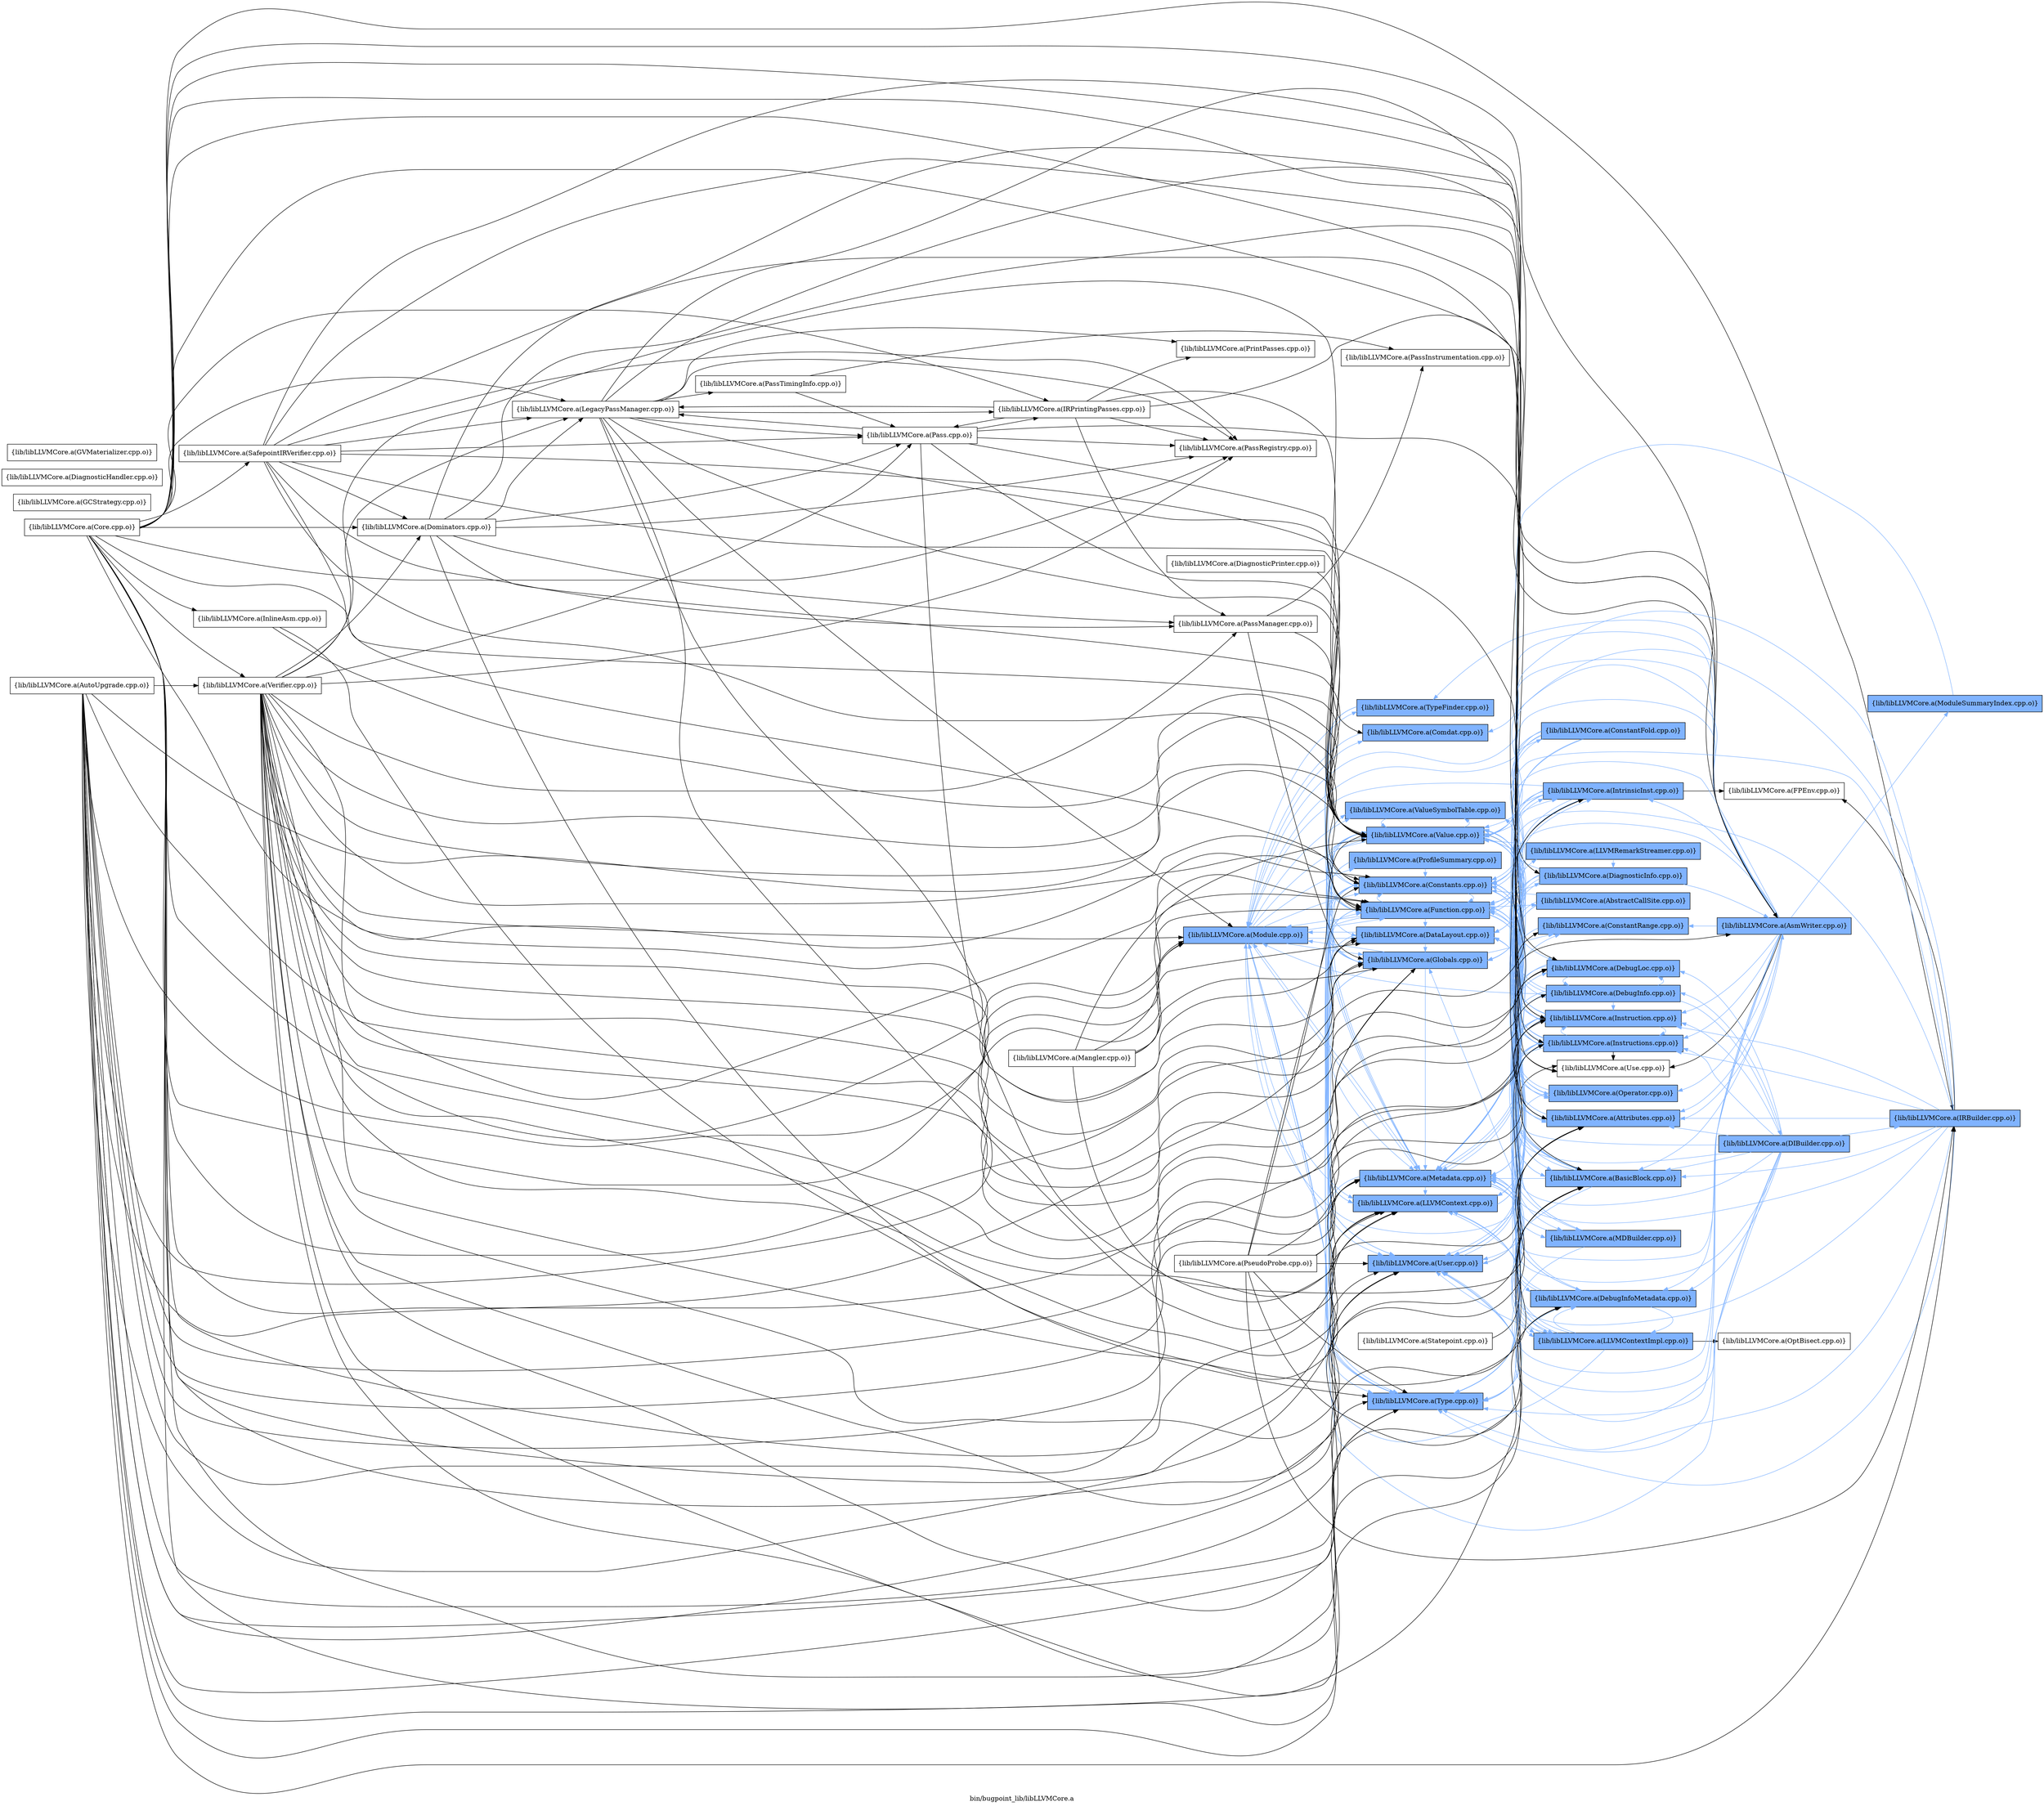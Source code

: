 digraph "bin/bugpoint_lib/libLLVMCore.a" {
	label="bin/bugpoint_lib/libLLVMCore.a";
	rankdir=LR;
	{ rank=same; Node0x562dac221678;  }
	{ rank=same; Node0x562dac211278; Node0x562dac21da28; Node0x562dac21f1e8; Node0x562dac215788; Node0x562dac20f928; Node0x562dac210968; Node0x562dac223658; Node0x562dac226768; Node0x562dac226ee8; Node0x562dac2286a8; Node0x562dac2281f8; Node0x562dac225098; Node0x562dac223e78;  }
	{ rank=same; Node0x562dac213708; Node0x562dac2126c8; Node0x562dac20e938; Node0x562dac20ff68; Node0x562dac212128; Node0x562dac220138; Node0x562dac22a9f8; Node0x562dac211e58; Node0x562dac21d208; Node0x562dac21eb08; Node0x562dac21e838; Node0x562dac223248; Node0x562dac21f418; Node0x562dac216688; Node0x562dac216958; Node0x562dac227a78; Node0x562dac217308;  }
	{ rank=same; Node0x562dac22a278; Node0x562dac21cf88; Node0x562dac20f158; Node0x562dac220728;  }
	{ rank=same; Node0x562dac221678;  }
	{ rank=same; Node0x562dac211278; Node0x562dac21da28; Node0x562dac21f1e8; Node0x562dac215788; Node0x562dac20f928; Node0x562dac210968; Node0x562dac223658; Node0x562dac226768; Node0x562dac226ee8; Node0x562dac2286a8; Node0x562dac2281f8; Node0x562dac225098; Node0x562dac223e78;  }
	{ rank=same; Node0x562dac213708; Node0x562dac2126c8; Node0x562dac20e938; Node0x562dac20ff68; Node0x562dac212128; Node0x562dac220138; Node0x562dac22a9f8; Node0x562dac211e58; Node0x562dac21d208; Node0x562dac21eb08; Node0x562dac21e838; Node0x562dac223248; Node0x562dac21f418; Node0x562dac216688; Node0x562dac216958; Node0x562dac227a78; Node0x562dac217308;  }
	{ rank=same; Node0x562dac22a278; Node0x562dac21cf88; Node0x562dac20f158; Node0x562dac220728;  }

	Node0x562dac221678 [shape=record,shape=box,group=1,style=filled,fillcolor="0.600000 0.5 1",label="{lib/libLLVMCore.a(Module.cpp.o)}"];
	Node0x562dac221678 -> Node0x562dac211278[color="0.600000 0.5 1"];
	Node0x562dac221678 -> Node0x562dac21da28[color="0.600000 0.5 1"];
	Node0x562dac221678 -> Node0x562dac21f1e8[color="0.600000 0.5 1"];
	Node0x562dac221678 -> Node0x562dac215788[color="0.600000 0.5 1"];
	Node0x562dac221678 -> Node0x562dac20f928[color="0.600000 0.5 1"];
	Node0x562dac221678 -> Node0x562dac210968[color="0.600000 0.5 1"];
	Node0x562dac221678 -> Node0x562dac223658[color="0.600000 0.5 1"];
	Node0x562dac221678 -> Node0x562dac226768[color="0.600000 0.5 1"];
	Node0x562dac221678 -> Node0x562dac226ee8[color="0.600000 0.5 1"];
	Node0x562dac221678 -> Node0x562dac2286a8[color="0.600000 0.5 1"];
	Node0x562dac221678 -> Node0x562dac2281f8[color="0.600000 0.5 1"];
	Node0x562dac221678 -> Node0x562dac225098[color="0.600000 0.5 1"];
	Node0x562dac221678 -> Node0x562dac223e78[color="0.600000 0.5 1"];
	Node0x562dac225098 [shape=record,shape=box,group=1,style=filled,fillcolor="0.600000 0.5 1",label="{lib/libLLVMCore.a(Value.cpp.o)}"];
	Node0x562dac225098 -> Node0x562dac20ff68[color="0.600000 0.5 1"];
	Node0x562dac225098 -> Node0x562dac212128[color="0.600000 0.5 1"];
	Node0x562dac225098 -> Node0x562dac211e58[color="0.600000 0.5 1"];
	Node0x562dac225098 -> Node0x562dac211278[color="0.600000 0.5 1"];
	Node0x562dac225098 -> Node0x562dac213708[color="0.600000 0.5 1"];
	Node0x562dac225098 -> Node0x562dac21eb08[color="0.600000 0.5 1"];
	Node0x562dac225098 -> Node0x562dac21e838[color="0.600000 0.5 1"];
	Node0x562dac225098 -> Node0x562dac21f1e8[color="0.600000 0.5 1"];
	Node0x562dac225098 -> Node0x562dac215788[color="0.600000 0.5 1"];
	Node0x562dac225098 -> Node0x562dac217308[color="0.600000 0.5 1"];
	Node0x562dac225098 -> Node0x562dac20f928[color="0.600000 0.5 1"];
	Node0x562dac225098 -> Node0x562dac210968[color="0.600000 0.5 1"];
	Node0x562dac225098 -> Node0x562dac223658[color="0.600000 0.5 1"];
	Node0x562dac225098 -> Node0x562dac22a9f8[color="0.600000 0.5 1"];
	Node0x562dac225098 -> Node0x562dac226ee8[color="0.600000 0.5 1"];
	Node0x562dac225098 -> Node0x562dac227a78;
	Node0x562dac225098 -> Node0x562dac2281f8[color="0.600000 0.5 1"];
	Node0x562dac225098 -> Node0x562dac223e78[color="0.600000 0.5 1"];
	Node0x562dac225e58 [shape=record,shape=box,group=0,label="{lib/libLLVMCore.a(Verifier.cpp.o)}"];
	Node0x562dac225e58 -> Node0x562dac20ff68;
	Node0x562dac225e58 -> Node0x562dac212128;
	Node0x562dac225e58 -> Node0x562dac211e58;
	Node0x562dac225e58 -> Node0x562dac211278;
	Node0x562dac225e58 -> Node0x562dac214748;
	Node0x562dac225e58 -> Node0x562dac21cf88;
	Node0x562dac225e58 -> Node0x562dac21eb08;
	Node0x562dac225e58 -> Node0x562dac21e838;
	Node0x562dac225e58 -> Node0x562dac21da28;
	Node0x562dac225e58 -> Node0x562dac21f418;
	Node0x562dac225e58 -> Node0x562dac21f1e8;
	Node0x562dac225e58 -> Node0x562dac215788;
	Node0x562dac225e58 -> Node0x562dac216688;
	Node0x562dac225e58 -> Node0x562dac216958;
	Node0x562dac225e58 -> Node0x562dac20f838;
	Node0x562dac225e58 -> Node0x562dac20f928;
	Node0x562dac225e58 -> Node0x562dac210968;
	Node0x562dac225e58 -> Node0x562dac223658;
	Node0x562dac225e58 -> Node0x562dac221678;
	Node0x562dac225e58 -> Node0x562dac22aea8;
	Node0x562dac225e58 -> Node0x562dac2296e8;
	Node0x562dac225e58 -> Node0x562dac229c38;
	Node0x562dac225e58 -> Node0x562dac226ee8;
	Node0x562dac225e58 -> Node0x562dac2281f8;
	Node0x562dac225e58 -> Node0x562dac225098;
	Node0x562dac20ff68 [shape=record,shape=box,group=1,style=filled,fillcolor="0.600000 0.5 1",label="{lib/libLLVMCore.a(Instruction.cpp.o)}"];
	Node0x562dac20ff68 -> Node0x562dac212128[color="0.600000 0.5 1"];
	Node0x562dac20ff68 -> Node0x562dac21eb08[color="0.600000 0.5 1"];
	Node0x562dac20ff68 -> Node0x562dac21e838[color="0.600000 0.5 1"];
	Node0x562dac20ff68 -> Node0x562dac21f1e8[color="0.600000 0.5 1"];
	Node0x562dac20ff68 -> Node0x562dac223658[color="0.600000 0.5 1"];
	Node0x562dac20ff68 -> Node0x562dac2281f8[color="0.600000 0.5 1"];
	Node0x562dac20ff68 -> Node0x562dac225098[color="0.600000 0.5 1"];
	Node0x562dac212128 [shape=record,shape=box,group=1,style=filled,fillcolor="0.600000 0.5 1",label="{lib/libLLVMCore.a(Instructions.cpp.o)}"];
	Node0x562dac212128 -> Node0x562dac20ff68[color="0.600000 0.5 1"];
	Node0x562dac212128 -> Node0x562dac213708[color="0.600000 0.5 1"];
	Node0x562dac212128 -> Node0x562dac21eb08[color="0.600000 0.5 1"];
	Node0x562dac212128 -> Node0x562dac21e838[color="0.600000 0.5 1"];
	Node0x562dac212128 -> Node0x562dac21f1e8[color="0.600000 0.5 1"];
	Node0x562dac212128 -> Node0x562dac215788[color="0.600000 0.5 1"];
	Node0x562dac212128 -> Node0x562dac20f928[color="0.600000 0.5 1"];
	Node0x562dac212128 -> Node0x562dac223248[color="0.600000 0.5 1"];
	Node0x562dac212128 -> Node0x562dac223658[color="0.600000 0.5 1"];
	Node0x562dac212128 -> Node0x562dac221678[color="0.600000 0.5 1"];
	Node0x562dac212128 -> Node0x562dac22a9f8[color="0.600000 0.5 1"];
	Node0x562dac212128 -> Node0x562dac226ee8[color="0.600000 0.5 1"];
	Node0x562dac212128 -> Node0x562dac227a78;
	Node0x562dac212128 -> Node0x562dac2281f8[color="0.600000 0.5 1"];
	Node0x562dac212128 -> Node0x562dac225098[color="0.600000 0.5 1"];
	Node0x562dac214748 [shape=record,shape=box,group=0,label="{lib/libLLVMCore.a(LegacyPassManager.cpp.o)}"];
	Node0x562dac214748 -> Node0x562dac210eb8;
	Node0x562dac214748 -> Node0x562dac211278;
	Node0x562dac214748 -> Node0x562dac21cf88;
	Node0x562dac214748 -> Node0x562dac20e938;
	Node0x562dac214748 -> Node0x562dac20f928;
	Node0x562dac214748 -> Node0x562dac210968;
	Node0x562dac214748 -> Node0x562dac221678;
	Node0x562dac214748 -> Node0x562dac22aea8;
	Node0x562dac214748 -> Node0x562dac229c38;
	Node0x562dac214748 -> Node0x562dac22b538;
	Node0x562dac214748 -> Node0x562dac22a728;
	Node0x562dac214748 -> Node0x562dac225098;
	Node0x562dac21cf88 [shape=record,shape=box,group=1,style=filled,fillcolor="0.600000 0.5 1",label="{lib/libLLVMCore.a(AsmWriter.cpp.o)}"];
	Node0x562dac21cf88 -> Node0x562dac20ff68[color="0.600000 0.5 1"];
	Node0x562dac21cf88 -> Node0x562dac212128[color="0.600000 0.5 1"];
	Node0x562dac21cf88 -> Node0x562dac211e58[color="0.600000 0.5 1"];
	Node0x562dac21cf88 -> Node0x562dac211278[color="0.600000 0.5 1"];
	Node0x562dac21cf88 -> Node0x562dac21eb08[color="0.600000 0.5 1"];
	Node0x562dac21cf88 -> Node0x562dac21e838[color="0.600000 0.5 1"];
	Node0x562dac21cf88 -> Node0x562dac21da28[color="0.600000 0.5 1"];
	Node0x562dac21cf88 -> Node0x562dac21f418[color="0.600000 0.5 1"];
	Node0x562dac21cf88 -> Node0x562dac21f1e8[color="0.600000 0.5 1"];
	Node0x562dac21cf88 -> Node0x562dac216688[color="0.600000 0.5 1"];
	Node0x562dac21cf88 -> Node0x562dac20f928[color="0.600000 0.5 1"];
	Node0x562dac21cf88 -> Node0x562dac210968[color="0.600000 0.5 1"];
	Node0x562dac21cf88 -> Node0x562dac223658[color="0.600000 0.5 1"];
	Node0x562dac21cf88 -> Node0x562dac221678[color="0.600000 0.5 1"];
	Node0x562dac21cf88 -> Node0x562dac222898[color="0.600000 0.5 1"];
	Node0x562dac21cf88 -> Node0x562dac22a9f8[color="0.600000 0.5 1"];
	Node0x562dac21cf88 -> Node0x562dac226ee8[color="0.600000 0.5 1"];
	Node0x562dac21cf88 -> Node0x562dac2286a8[color="0.600000 0.5 1"];
	Node0x562dac21cf88 -> Node0x562dac227a78;
	Node0x562dac21cf88 -> Node0x562dac2281f8[color="0.600000 0.5 1"];
	Node0x562dac21cf88 -> Node0x562dac225098[color="0.600000 0.5 1"];
	Node0x562dac21eb08 [shape=record,shape=box,group=1,style=filled,fillcolor="0.600000 0.5 1",label="{lib/libLLVMCore.a(Attributes.cpp.o)}"];
	Node0x562dac21eb08 -> Node0x562dac21cf88[color="0.600000 0.5 1"];
	Node0x562dac21eb08 -> Node0x562dac20f928[color="0.600000 0.5 1"];
	Node0x562dac21e838 [shape=record,shape=box,group=1,style=filled,fillcolor="0.600000 0.5 1",label="{lib/libLLVMCore.a(BasicBlock.cpp.o)}"];
	Node0x562dac21e838 -> Node0x562dac20ff68[color="0.600000 0.5 1"];
	Node0x562dac21e838 -> Node0x562dac212128[color="0.600000 0.5 1"];
	Node0x562dac21e838 -> Node0x562dac21f1e8[color="0.600000 0.5 1"];
	Node0x562dac21e838 -> Node0x562dac223658[color="0.600000 0.5 1"];
	Node0x562dac21e838 -> Node0x562dac226ee8[color="0.600000 0.5 1"];
	Node0x562dac21e838 -> Node0x562dac2281f8[color="0.600000 0.5 1"];
	Node0x562dac21e838 -> Node0x562dac225098[color="0.600000 0.5 1"];
	Node0x562dac21e838 -> Node0x562dac223e78[color="0.600000 0.5 1"];
	Node0x562dac21f1e8 [shape=record,shape=box,group=1,style=filled,fillcolor="0.600000 0.5 1",label="{lib/libLLVMCore.a(Constants.cpp.o)}"];
	Node0x562dac21f1e8 -> Node0x562dac20ff68[color="0.600000 0.5 1"];
	Node0x562dac21f1e8 -> Node0x562dac212128[color="0.600000 0.5 1"];
	Node0x562dac21f1e8 -> Node0x562dac220138[color="0.600000 0.5 1"];
	Node0x562dac21f1e8 -> Node0x562dac20f928[color="0.600000 0.5 1"];
	Node0x562dac21f1e8 -> Node0x562dac210968[color="0.600000 0.5 1"];
	Node0x562dac21f1e8 -> Node0x562dac22a9f8[color="0.600000 0.5 1"];
	Node0x562dac21f1e8 -> Node0x562dac226ee8[color="0.600000 0.5 1"];
	Node0x562dac21f1e8 -> Node0x562dac2281f8[color="0.600000 0.5 1"];
	Node0x562dac21f1e8 -> Node0x562dac225098[color="0.600000 0.5 1"];
	Node0x562dac217308 [shape=record,shape=box,group=1,style=filled,fillcolor="0.600000 0.5 1",label="{lib/libLLVMCore.a(DebugInfo.cpp.o)}"];
	Node0x562dac217308 -> Node0x562dac20ff68[color="0.600000 0.5 1"];
	Node0x562dac217308 -> Node0x562dac220728[color="0.600000 0.5 1"];
	Node0x562dac217308 -> Node0x562dac216688[color="0.600000 0.5 1"];
	Node0x562dac217308 -> Node0x562dac216958[color="0.600000 0.5 1"];
	Node0x562dac217308 -> Node0x562dac20f928[color="0.600000 0.5 1"];
	Node0x562dac217308 -> Node0x562dac223658[color="0.600000 0.5 1"];
	Node0x562dac217308 -> Node0x562dac221678[color="0.600000 0.5 1"];
	Node0x562dac217308 -> Node0x562dac225098[color="0.600000 0.5 1"];
	Node0x562dac20f928 [shape=record,shape=box,group=1,style=filled,fillcolor="0.600000 0.5 1",label="{lib/libLLVMCore.a(Function.cpp.o)}"];
	Node0x562dac20f928 -> Node0x562dac212128[color="0.600000 0.5 1"];
	Node0x562dac20f928 -> Node0x562dac211e58[color="0.600000 0.5 1"];
	Node0x562dac20f928 -> Node0x562dac211278[color="0.600000 0.5 1"];
	Node0x562dac20f928 -> Node0x562dac21d208[color="0.600000 0.5 1"];
	Node0x562dac20f928 -> Node0x562dac21eb08[color="0.600000 0.5 1"];
	Node0x562dac20f928 -> Node0x562dac21e838[color="0.600000 0.5 1"];
	Node0x562dac20f928 -> Node0x562dac21f1e8[color="0.600000 0.5 1"];
	Node0x562dac20f928 -> Node0x562dac215788[color="0.600000 0.5 1"];
	Node0x562dac20f928 -> Node0x562dac210968[color="0.600000 0.5 1"];
	Node0x562dac20f928 -> Node0x562dac223248[color="0.600000 0.5 1"];
	Node0x562dac20f928 -> Node0x562dac223658[color="0.600000 0.5 1"];
	Node0x562dac20f928 -> Node0x562dac221678[color="0.600000 0.5 1"];
	Node0x562dac20f928 -> Node0x562dac226ee8[color="0.600000 0.5 1"];
	Node0x562dac20f928 -> Node0x562dac2281f8[color="0.600000 0.5 1"];
	Node0x562dac20f928 -> Node0x562dac225098[color="0.600000 0.5 1"];
	Node0x562dac20f928 -> Node0x562dac223e78[color="0.600000 0.5 1"];
	Node0x562dac210968 [shape=record,shape=box,group=1,style=filled,fillcolor="0.600000 0.5 1",label="{lib/libLLVMCore.a(Globals.cpp.o)}"];
	Node0x562dac210968 -> Node0x562dac21f418[color="0.600000 0.5 1"];
	Node0x562dac210968 -> Node0x562dac21f1e8[color="0.600000 0.5 1"];
	Node0x562dac210968 -> Node0x562dac20f928[color="0.600000 0.5 1"];
	Node0x562dac210968 -> Node0x562dac223658[color="0.600000 0.5 1"];
	Node0x562dac210968 -> Node0x562dac221678[color="0.600000 0.5 1"];
	Node0x562dac210968 -> Node0x562dac226ee8[color="0.600000 0.5 1"];
	Node0x562dac210968 -> Node0x562dac2281f8[color="0.600000 0.5 1"];
	Node0x562dac210968 -> Node0x562dac225098[color="0.600000 0.5 1"];
	Node0x562dac223658 [shape=record,shape=box,group=1,style=filled,fillcolor="0.600000 0.5 1",label="{lib/libLLVMCore.a(Metadata.cpp.o)}"];
	Node0x562dac223658 -> Node0x562dac211278[color="0.600000 0.5 1"];
	Node0x562dac223658 -> Node0x562dac213708[color="0.600000 0.5 1"];
	Node0x562dac223658 -> Node0x562dac21f418[color="0.600000 0.5 1"];
	Node0x562dac223658 -> Node0x562dac21f1e8[color="0.600000 0.5 1"];
	Node0x562dac223658 -> Node0x562dac216688[color="0.600000 0.5 1"];
	Node0x562dac223658 -> Node0x562dac216958[color="0.600000 0.5 1"];
	Node0x562dac223658 -> Node0x562dac223248[color="0.600000 0.5 1"];
	Node0x562dac223658 -> Node0x562dac221678[color="0.600000 0.5 1"];
	Node0x562dac223658 -> Node0x562dac226ee8[color="0.600000 0.5 1"];
	Node0x562dac223658 -> Node0x562dac225098[color="0.600000 0.5 1"];
	Node0x562dac226ee8 [shape=record,shape=box,group=1,style=filled,fillcolor="0.600000 0.5 1",label="{lib/libLLVMCore.a(Type.cpp.o)}"];
	Node0x562dac226ee8 -> Node0x562dac21f1e8[color="0.600000 0.5 1"];
	Node0x562dac2281f8 [shape=record,shape=box,group=1,style=filled,fillcolor="0.600000 0.5 1",label="{lib/libLLVMCore.a(User.cpp.o)}"];
	Node0x562dac2281f8 -> Node0x562dac211e58[color="0.600000 0.5 1"];
	Node0x562dac2281f8 -> Node0x562dac227a78;
	Node0x562dac210eb8 [shape=record,shape=box,group=0,label="{lib/libLLVMCore.a(IRPrintingPasses.cpp.o)}"];
	Node0x562dac210eb8 -> Node0x562dac214748;
	Node0x562dac210eb8 -> Node0x562dac21cf88;
	Node0x562dac210eb8 -> Node0x562dac22aea8;
	Node0x562dac210eb8 -> Node0x562dac2296e8;
	Node0x562dac210eb8 -> Node0x562dac229c38;
	Node0x562dac210eb8 -> Node0x562dac22a728;
	Node0x562dac210eb8 -> Node0x562dac225098;
	Node0x562dac211278 [shape=record,shape=box,group=1,style=filled,fillcolor="0.600000 0.5 1",label="{lib/libLLVMCore.a(LLVMContext.cpp.o)}"];
	Node0x562dac211278 -> Node0x562dac213708[color="0.600000 0.5 1"];
	Node0x562dac211278 -> Node0x562dac2126c8[color="0.600000 0.5 1"];
	Node0x562dac211278 -> Node0x562dac20e938[color="0.600000 0.5 1"];
	Node0x562dac2213a8 [shape=record,shape=box,group=0,label="{lib/libLLVMCore.a(Core.cpp.o)}"];
	Node0x562dac2213a8 -> Node0x562dac210eb8;
	Node0x562dac2213a8 -> Node0x562dac210be8;
	Node0x562dac2213a8 -> Node0x562dac20ff68;
	Node0x562dac2213a8 -> Node0x562dac212128;
	Node0x562dac2213a8 -> Node0x562dac211278;
	Node0x562dac2213a8 -> Node0x562dac214748;
	Node0x562dac2213a8 -> Node0x562dac21cf88;
	Node0x562dac2213a8 -> Node0x562dac21eb08;
	Node0x562dac2213a8 -> Node0x562dac21e838;
	Node0x562dac2213a8 -> Node0x562dac21f1e8;
	Node0x562dac2213a8 -> Node0x562dac215788;
	Node0x562dac2213a8 -> Node0x562dac216958;
	Node0x562dac2213a8 -> Node0x562dac20f838;
	Node0x562dac2213a8 -> Node0x562dac20f928;
	Node0x562dac2213a8 -> Node0x562dac210968;
	Node0x562dac2213a8 -> Node0x562dac2101e8;
	Node0x562dac2213a8 -> Node0x562dac223658;
	Node0x562dac2213a8 -> Node0x562dac221678;
	Node0x562dac2213a8 -> Node0x562dac229c38;
	Node0x562dac2213a8 -> Node0x562dac227488;
	Node0x562dac2213a8 -> Node0x562dac226ee8;
	Node0x562dac2213a8 -> Node0x562dac2281f8;
	Node0x562dac2213a8 -> Node0x562dac225098;
	Node0x562dac2213a8 -> Node0x562dac225e58;
	Node0x562dac22aea8 [shape=record,shape=box,group=0,label="{lib/libLLVMCore.a(Pass.cpp.o)}"];
	Node0x562dac22aea8 -> Node0x562dac210eb8;
	Node0x562dac22aea8 -> Node0x562dac211278;
	Node0x562dac22aea8 -> Node0x562dac214748;
	Node0x562dac22aea8 -> Node0x562dac21eb08;
	Node0x562dac22aea8 -> Node0x562dac20f928;
	Node0x562dac22aea8 -> Node0x562dac229c38;
	Node0x562dac22aea8 -> Node0x562dac225098;
	Node0x562dac229c38 [shape=record,shape=box,group=0,label="{lib/libLLVMCore.a(PassRegistry.cpp.o)}"];
	Node0x562dac2239c8 [shape=record,shape=box,group=0,label="{lib/libLLVMCore.a(Mangler.cpp.o)}"];
	Node0x562dac2239c8 -> Node0x562dac21eb08;
	Node0x562dac2239c8 -> Node0x562dac215788;
	Node0x562dac2239c8 -> Node0x562dac20f928;
	Node0x562dac2239c8 -> Node0x562dac210968;
	Node0x562dac2239c8 -> Node0x562dac221678;
	Node0x562dac2239c8 -> Node0x562dac225098;
	Node0x562dac210be8 [shape=record,shape=box,group=0,label="{lib/libLLVMCore.a(InlineAsm.cpp.o)}"];
	Node0x562dac210be8 -> Node0x562dac226ee8;
	Node0x562dac210be8 -> Node0x562dac225098;
	Node0x562dac215788 [shape=record,shape=box,group=1,style=filled,fillcolor="0.600000 0.5 1",label="{lib/libLLVMCore.a(DataLayout.cpp.o)}"];
	Node0x562dac215788 -> Node0x562dac210968[color="0.600000 0.5 1"];
	Node0x562dac215788 -> Node0x562dac221678[color="0.600000 0.5 1"];
	Node0x562dac215788 -> Node0x562dac226ee8[color="0.600000 0.5 1"];
	Node0x562dac20e938 [shape=record,shape=box,group=1,style=filled,fillcolor="0.600000 0.5 1",label="{lib/libLLVMCore.a(DiagnosticInfo.cpp.o)}"];
	Node0x562dac20e938 -> Node0x562dac20ff68[color="0.600000 0.5 1"];
	Node0x562dac20e938 -> Node0x562dac211278[color="0.600000 0.5 1"];
	Node0x562dac20e938 -> Node0x562dac21cf88[color="0.600000 0.5 1"];
	Node0x562dac20e938 -> Node0x562dac216958[color="0.600000 0.5 1"];
	Node0x562dac20e938 -> Node0x562dac20f928[color="0.600000 0.5 1"];
	Node0x562dac20e938 -> Node0x562dac223658[color="0.600000 0.5 1"];
	Node0x562dac20e938 -> Node0x562dac225098[color="0.600000 0.5 1"];
	Node0x562dac2101e8 [shape=record,shape=box,group=1,style=filled,fillcolor="0.600000 0.5 1",label="{lib/libLLVMCore.a(IRBuilder.cpp.o)}"];
	Node0x562dac2101e8 -> Node0x562dac20f158;
	Node0x562dac2101e8 -> Node0x562dac20ff68[color="0.600000 0.5 1"];
	Node0x562dac2101e8 -> Node0x562dac212128[color="0.600000 0.5 1"];
	Node0x562dac2101e8 -> Node0x562dac21eb08[color="0.600000 0.5 1"];
	Node0x562dac2101e8 -> Node0x562dac21e838[color="0.600000 0.5 1"];
	Node0x562dac2101e8 -> Node0x562dac21f1e8[color="0.600000 0.5 1"];
	Node0x562dac2101e8 -> Node0x562dac215788[color="0.600000 0.5 1"];
	Node0x562dac2101e8 -> Node0x562dac20f928[color="0.600000 0.5 1"];
	Node0x562dac2101e8 -> Node0x562dac210968[color="0.600000 0.5 1"];
	Node0x562dac2101e8 -> Node0x562dac223658[color="0.600000 0.5 1"];
	Node0x562dac2101e8 -> Node0x562dac226ee8[color="0.600000 0.5 1"];
	Node0x562dac2101e8 -> Node0x562dac2281f8[color="0.600000 0.5 1"];
	Node0x562dac2101e8 -> Node0x562dac225098[color="0.600000 0.5 1"];
	Node0x562dac211e58 [shape=record,shape=box,group=1,style=filled,fillcolor="0.600000 0.5 1",label="{lib/libLLVMCore.a(IntrinsicInst.cpp.o)}"];
	Node0x562dac211e58 -> Node0x562dac20f158;
	Node0x562dac211e58 -> Node0x562dac20ff68[color="0.600000 0.5 1"];
	Node0x562dac211e58 -> Node0x562dac212128[color="0.600000 0.5 1"];
	Node0x562dac211e58 -> Node0x562dac21e838[color="0.600000 0.5 1"];
	Node0x562dac211e58 -> Node0x562dac21f1e8[color="0.600000 0.5 1"];
	Node0x562dac211e58 -> Node0x562dac215788[color="0.600000 0.5 1"];
	Node0x562dac211e58 -> Node0x562dac216688[color="0.600000 0.5 1"];
	Node0x562dac211e58 -> Node0x562dac20f928[color="0.600000 0.5 1"];
	Node0x562dac211e58 -> Node0x562dac223658[color="0.600000 0.5 1"];
	Node0x562dac211e58 -> Node0x562dac221678[color="0.600000 0.5 1"];
	Node0x562dac211e58 -> Node0x562dac226ee8[color="0.600000 0.5 1"];
	Node0x562dac211e58 -> Node0x562dac2281f8[color="0.600000 0.5 1"];
	Node0x562dac211e58 -> Node0x562dac225098[color="0.600000 0.5 1"];
	Node0x562dac22a9f8 [shape=record,shape=box,group=1,style=filled,fillcolor="0.600000 0.5 1",label="{lib/libLLVMCore.a(Operator.cpp.o)}"];
	Node0x562dac22a9f8 -> Node0x562dac21f1e8[color="0.600000 0.5 1"];
	Node0x562dac22a9f8 -> Node0x562dac215788[color="0.600000 0.5 1"];
	Node0x562dac22a9f8 -> Node0x562dac226ee8[color="0.600000 0.5 1"];
	Node0x562dac216688 [shape=record,shape=box,group=1,style=filled,fillcolor="0.600000 0.5 1",label="{lib/libLLVMCore.a(DebugInfoMetadata.cpp.o)}"];
	Node0x562dac216688 -> Node0x562dac211278[color="0.600000 0.5 1"];
	Node0x562dac216688 -> Node0x562dac213708[color="0.600000 0.5 1"];
	Node0x562dac216688 -> Node0x562dac21f1e8[color="0.600000 0.5 1"];
	Node0x562dac216688 -> Node0x562dac223658[color="0.600000 0.5 1"];
	Node0x562dac216688 -> Node0x562dac226ee8[color="0.600000 0.5 1"];
	Node0x562dac21f418 [shape=record,shape=box,group=1,style=filled,fillcolor="0.600000 0.5 1",label="{lib/libLLVMCore.a(ConstantRange.cpp.o)}"];
	Node0x562dac21f418 -> Node0x562dac212128[color="0.600000 0.5 1"];
	Node0x562dac216958 [shape=record,shape=box,group=1,style=filled,fillcolor="0.600000 0.5 1",label="{lib/libLLVMCore.a(DebugLoc.cpp.o)}"];
	Node0x562dac216958 -> Node0x562dac217308[color="0.600000 0.5 1"];
	Node0x562dac216958 -> Node0x562dac216688[color="0.600000 0.5 1"];
	Node0x562dac216958 -> Node0x562dac223658[color="0.600000 0.5 1"];
	Node0x562dac20f838 [shape=record,shape=box,group=0,label="{lib/libLLVMCore.a(Dominators.cpp.o)}"];
	Node0x562dac20f838 -> Node0x562dac20ff68;
	Node0x562dac20f838 -> Node0x562dac214748;
	Node0x562dac20f838 -> Node0x562dac21cf88;
	Node0x562dac20f838 -> Node0x562dac21e838;
	Node0x562dac20f838 -> Node0x562dac22aea8;
	Node0x562dac20f838 -> Node0x562dac2296e8;
	Node0x562dac20f838 -> Node0x562dac229c38;
	Node0x562dac20f838 -> Node0x562dac225098;
	Node0x562dac227a78 [shape=record,shape=box,group=0,label="{lib/libLLVMCore.a(Use.cpp.o)}"];
	Node0x562dac2296e8 [shape=record,shape=box,group=0,label="{lib/libLLVMCore.a(PassManager.cpp.o)}"];
	Node0x562dac2296e8 -> Node0x562dac210968;
	Node0x562dac2296e8 -> Node0x562dac228f68;
	Node0x562dac2296e8 -> Node0x562dac225098;
	Node0x562dac21d208 [shape=record,shape=box,group=1,style=filled,fillcolor="0.600000 0.5 1",label="{lib/libLLVMCore.a(AbstractCallSite.cpp.o)}"];
	Node0x562dac21d208 -> Node0x562dac212128[color="0.600000 0.5 1"];
	Node0x562dac21d208 -> Node0x562dac21f1e8[color="0.600000 0.5 1"];
	Node0x562dac21d208 -> Node0x562dac223658[color="0.600000 0.5 1"];
	Node0x562dac21d208 -> Node0x562dac2281f8[color="0.600000 0.5 1"];
	Node0x562dac220138 [shape=record,shape=box,group=1,style=filled,fillcolor="0.600000 0.5 1",label="{lib/libLLVMCore.a(ConstantFold.cpp.o)}"];
	Node0x562dac220138 -> Node0x562dac212128[color="0.600000 0.5 1"];
	Node0x562dac220138 -> Node0x562dac21f1e8[color="0.600000 0.5 1"];
	Node0x562dac220138 -> Node0x562dac20f928[color="0.600000 0.5 1"];
	Node0x562dac220138 -> Node0x562dac210968[color="0.600000 0.5 1"];
	Node0x562dac220138 -> Node0x562dac221678[color="0.600000 0.5 1"];
	Node0x562dac220138 -> Node0x562dac22a9f8[color="0.600000 0.5 1"];
	Node0x562dac220138 -> Node0x562dac226ee8[color="0.600000 0.5 1"];
	Node0x562dac220138 -> Node0x562dac225098[color="0.600000 0.5 1"];
	Node0x562dac22a728 [shape=record,shape=box,group=0,label="{lib/libLLVMCore.a(PrintPasses.cpp.o)}"];
	Node0x562dac22b538 [shape=record,shape=box,group=0,label="{lib/libLLVMCore.a(PassTimingInfo.cpp.o)}"];
	Node0x562dac22b538 -> Node0x562dac22aea8;
	Node0x562dac22b538 -> Node0x562dac228f68;
	Node0x562dac222898 [shape=record,shape=box,group=1,style=filled,fillcolor="0.600000 0.5 1",label="{lib/libLLVMCore.a(ModuleSummaryIndex.cpp.o)}"];
	Node0x562dac222898 -> Node0x562dac225098[color="0.600000 0.5 1"];
	Node0x562dac226768 [shape=record,shape=box,group=1,style=filled,fillcolor="0.600000 0.5 1",label="{lib/libLLVMCore.a(ProfileSummary.cpp.o)}"];
	Node0x562dac226768 -> Node0x562dac21f1e8[color="0.600000 0.5 1"];
	Node0x562dac226768 -> Node0x562dac223658[color="0.600000 0.5 1"];
	Node0x562dac226768 -> Node0x562dac226ee8[color="0.600000 0.5 1"];
	Node0x562dac21da28 [shape=record,shape=box,group=1,style=filled,fillcolor="0.600000 0.5 1",label="{lib/libLLVMCore.a(Comdat.cpp.o)}"];
	Node0x562dac21da28 -> Node0x562dac221678[color="0.600000 0.5 1"];
	Node0x562dac223248 [shape=record,shape=box,group=1,style=filled,fillcolor="0.600000 0.5 1",label="{lib/libLLVMCore.a(MDBuilder.cpp.o)}"];
	Node0x562dac223248 -> Node0x562dac21f1e8[color="0.600000 0.5 1"];
	Node0x562dac223248 -> Node0x562dac223658[color="0.600000 0.5 1"];
	Node0x562dac223248 -> Node0x562dac226ee8[color="0.600000 0.5 1"];
	Node0x562dac223248 -> Node0x562dac225098[color="0.600000 0.5 1"];
	Node0x562dac220728 [shape=record,shape=box,group=1,style=filled,fillcolor="0.600000 0.5 1",label="{lib/libLLVMCore.a(DIBuilder.cpp.o)}"];
	Node0x562dac220728 -> Node0x562dac20ff68[color="0.600000 0.5 1"];
	Node0x562dac220728 -> Node0x562dac212128[color="0.600000 0.5 1"];
	Node0x562dac220728 -> Node0x562dac21eb08[color="0.600000 0.5 1"];
	Node0x562dac220728 -> Node0x562dac21e838[color="0.600000 0.5 1"];
	Node0x562dac220728 -> Node0x562dac21f1e8[color="0.600000 0.5 1"];
	Node0x562dac220728 -> Node0x562dac217308[color="0.600000 0.5 1"];
	Node0x562dac220728 -> Node0x562dac216688[color="0.600000 0.5 1"];
	Node0x562dac220728 -> Node0x562dac216958[color="0.600000 0.5 1"];
	Node0x562dac220728 -> Node0x562dac20f928[color="0.600000 0.5 1"];
	Node0x562dac220728 -> Node0x562dac2101e8[color="0.600000 0.5 1"];
	Node0x562dac220728 -> Node0x562dac223658[color="0.600000 0.5 1"];
	Node0x562dac220728 -> Node0x562dac221678[color="0.600000 0.5 1"];
	Node0x562dac220728 -> Node0x562dac226ee8[color="0.600000 0.5 1"];
	Node0x562dac220728 -> Node0x562dac2281f8[color="0.600000 0.5 1"];
	Node0x562dac220728 -> Node0x562dac225098[color="0.600000 0.5 1"];
	Node0x562dac2286a8 [shape=record,shape=box,group=1,style=filled,fillcolor="0.600000 0.5 1",label="{lib/libLLVMCore.a(TypeFinder.cpp.o)}"];
	Node0x562dac2286a8 -> Node0x562dac20f928[color="0.600000 0.5 1"];
	Node0x562dac2286a8 -> Node0x562dac210968[color="0.600000 0.5 1"];
	Node0x562dac2286a8 -> Node0x562dac223658[color="0.600000 0.5 1"];
	Node0x562dac223e78 [shape=record,shape=box,group=1,style=filled,fillcolor="0.600000 0.5 1",label="{lib/libLLVMCore.a(ValueSymbolTable.cpp.o)}"];
	Node0x562dac223e78 -> Node0x562dac225098[color="0.600000 0.5 1"];
	Node0x562dac227488 [shape=record,shape=box,group=0,label="{lib/libLLVMCore.a(SafepointIRVerifier.cpp.o)}"];
	Node0x562dac227488 -> Node0x562dac20ff68;
	Node0x562dac227488 -> Node0x562dac214748;
	Node0x562dac227488 -> Node0x562dac21cf88;
	Node0x562dac227488 -> Node0x562dac21e838;
	Node0x562dac227488 -> Node0x562dac21f1e8;
	Node0x562dac227488 -> Node0x562dac20f838;
	Node0x562dac227488 -> Node0x562dac20f928;
	Node0x562dac227488 -> Node0x562dac22aea8;
	Node0x562dac227488 -> Node0x562dac2296e8;
	Node0x562dac227488 -> Node0x562dac229c38;
	Node0x562dac227488 -> Node0x562dac227a78;
	Node0x562dac227488 -> Node0x562dac225098;
	Node0x562dac213708 [shape=record,shape=box,group=1,style=filled,fillcolor="0.600000 0.5 1",label="{lib/libLLVMCore.a(LLVMContextImpl.cpp.o)}"];
	Node0x562dac213708 -> Node0x562dac21f1e8[color="0.600000 0.5 1"];
	Node0x562dac213708 -> Node0x562dac216688[color="0.600000 0.5 1"];
	Node0x562dac213708 -> Node0x562dac223658[color="0.600000 0.5 1"];
	Node0x562dac213708 -> Node0x562dac221678[color="0.600000 0.5 1"];
	Node0x562dac213708 -> Node0x562dac22a278;
	Node0x562dac213708 -> Node0x562dac2281f8[color="0.600000 0.5 1"];
	Node0x562dac213708 -> Node0x562dac225098[color="0.600000 0.5 1"];
	Node0x562dac20d718 [shape=record,shape=box,group=0,label="{lib/libLLVMCore.a(DiagnosticPrinter.cpp.o)}"];
	Node0x562dac20d718 -> Node0x562dac225098;
	Node0x562dac20f1f8 [shape=record,shape=box,group=0,label="{lib/libLLVMCore.a(GCStrategy.cpp.o)}"];
	Node0x562dac20f158 [shape=record,shape=box,group=0,label="{lib/libLLVMCore.a(FPEnv.cpp.o)}"];
	Node0x562dac2126c8 [shape=record,shape=box,group=1,style=filled,fillcolor="0.600000 0.5 1",label="{lib/libLLVMCore.a(LLVMRemarkStreamer.cpp.o)}"];
	Node0x562dac2126c8 -> Node0x562dac211278[color="0.600000 0.5 1"];
	Node0x562dac2126c8 -> Node0x562dac20e938[color="0.600000 0.5 1"];
	Node0x562dac2126c8 -> Node0x562dac225098[color="0.600000 0.5 1"];
	Node0x562dac22a278 [shape=record,shape=box,group=0,label="{lib/libLLVMCore.a(OptBisect.cpp.o)}"];
	Node0x562dac212df8 [shape=record,shape=box,group=0,label="{lib/libLLVMCore.a(DiagnosticHandler.cpp.o)}"];
	Node0x562dac228f68 [shape=record,shape=box,group=0,label="{lib/libLLVMCore.a(PassInstrumentation.cpp.o)}"];
	Node0x562dac22c668 [shape=record,shape=box,group=0,label="{lib/libLLVMCore.a(AutoUpgrade.cpp.o)}"];
	Node0x562dac22c668 -> Node0x562dac20ff68;
	Node0x562dac22c668 -> Node0x562dac212128;
	Node0x562dac22c668 -> Node0x562dac211e58;
	Node0x562dac22c668 -> Node0x562dac211278;
	Node0x562dac22c668 -> Node0x562dac21eb08;
	Node0x562dac22c668 -> Node0x562dac21e838;
	Node0x562dac22c668 -> Node0x562dac21f1e8;
	Node0x562dac22c668 -> Node0x562dac215788;
	Node0x562dac22c668 -> Node0x562dac217308;
	Node0x562dac22c668 -> Node0x562dac20f928;
	Node0x562dac22c668 -> Node0x562dac210968;
	Node0x562dac22c668 -> Node0x562dac2101e8;
	Node0x562dac22c668 -> Node0x562dac223658;
	Node0x562dac22c668 -> Node0x562dac221678;
	Node0x562dac22c668 -> Node0x562dac226ee8;
	Node0x562dac22c668 -> Node0x562dac2281f8;
	Node0x562dac22c668 -> Node0x562dac225098;
	Node0x562dac22c668 -> Node0x562dac225e58;
	Node0x562dac22e238 [shape=record,shape=box,group=0,label="{lib/libLLVMCore.a(PseudoProbe.cpp.o)}"];
	Node0x562dac22e238 -> Node0x562dac20ff68;
	Node0x562dac22e238 -> Node0x562dac21f1e8;
	Node0x562dac22e238 -> Node0x562dac216688;
	Node0x562dac22e238 -> Node0x562dac216958;
	Node0x562dac22e238 -> Node0x562dac2101e8;
	Node0x562dac22e238 -> Node0x562dac223658;
	Node0x562dac22e238 -> Node0x562dac226ee8;
	Node0x562dac22e238 -> Node0x562dac2281f8;
	Node0x562dac22e238 -> Node0x562dac225098;
	Node0x562dac2255e8 [shape=record,shape=box,group=0,label="{lib/libLLVMCore.a(Statepoint.cpp.o)}"];
	Node0x562dac2255e8 -> Node0x562dac21eb08;
	Node0x562dac221ee8 [shape=record,shape=box,group=0,label="{lib/libLLVMCore.a(GVMaterializer.cpp.o)}"];
}
